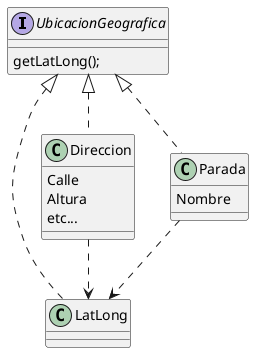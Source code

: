 @startuml 

    'En caso de que nos interese calcular distancias entre
    'Paradas, Direcciones, etc... Estas podrian implementar
    'Una interfaz comun.
    'La ubicacion de las paradas se podria obtener de alguna api

    interface UbicacionGeografica {
        getLatLong();
    }

    class LatLong

    class Direccion {
        Calle
        Altura
        etc...
    }

    class Parada {
        Nombre
    }

    UbicacionGeografica <|.. LatLong
    UbicacionGeografica <|.. Direccion
    UbicacionGeografica <|.. Parada

    Parada ..> LatLong
    Direccion ..> LatLong

@enduml